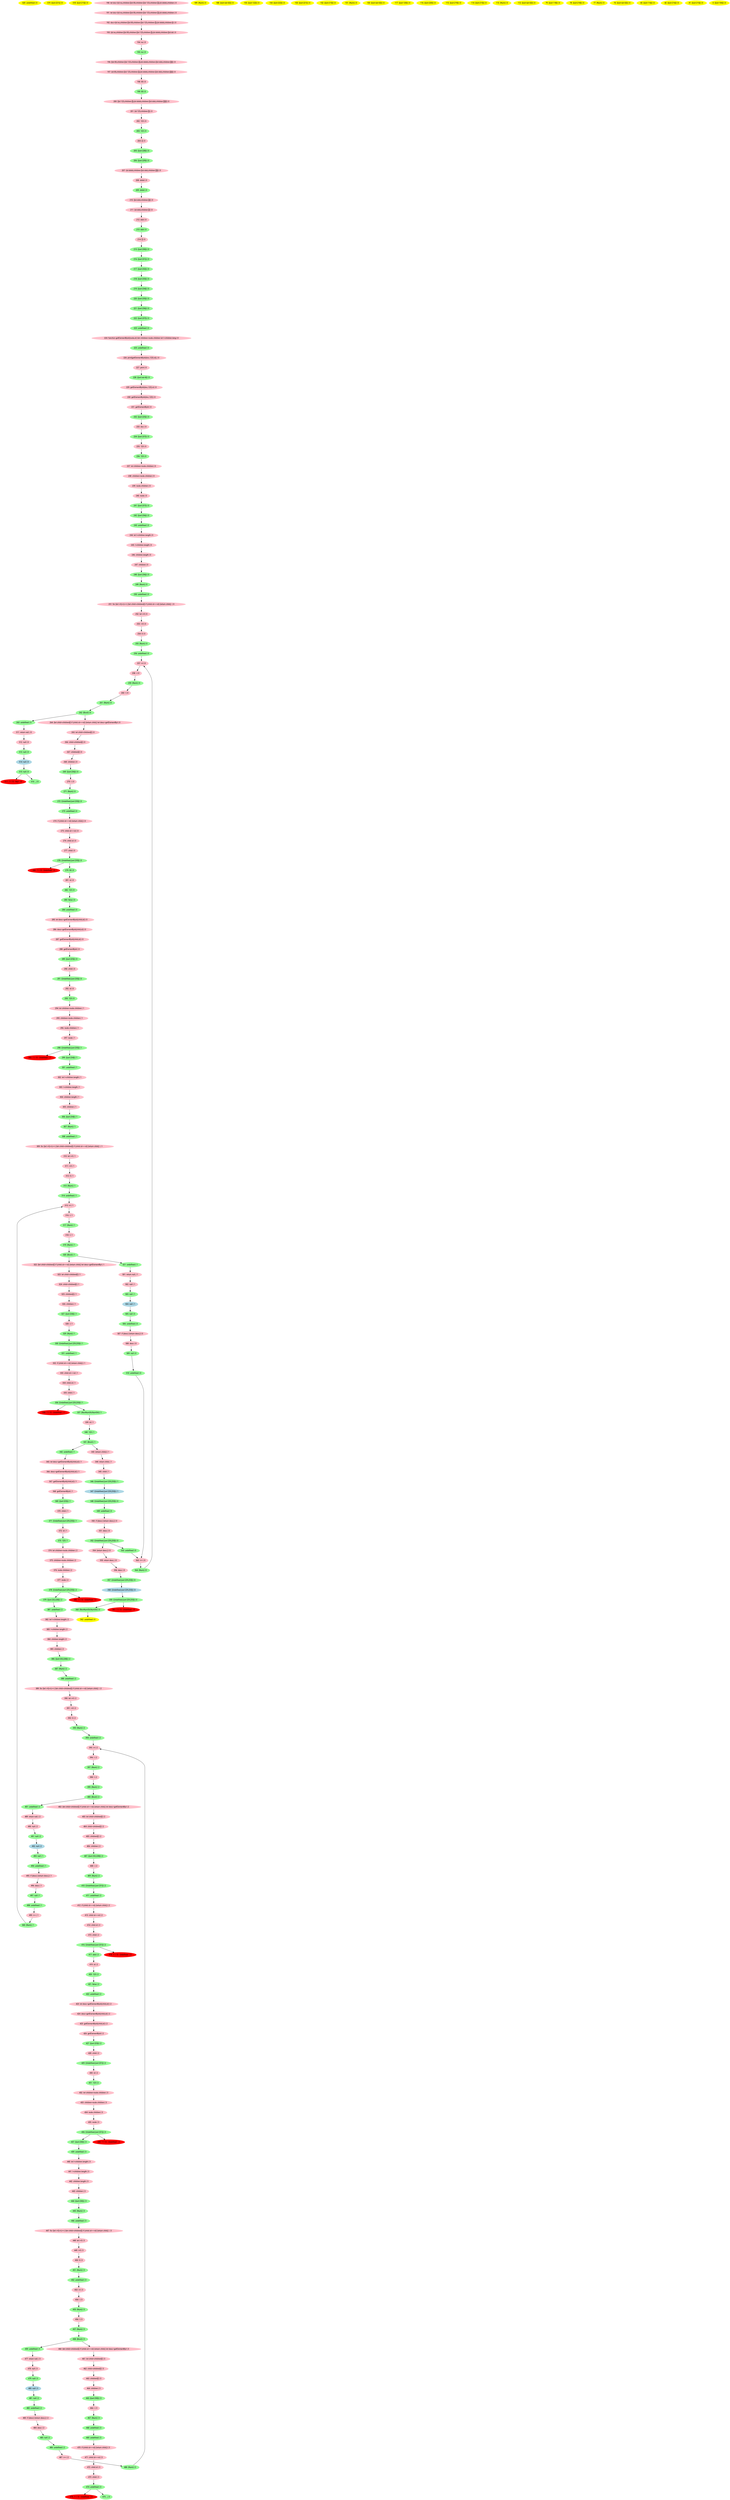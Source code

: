digraph G {
node [style=filled,fontname="Roboto Condensed"];
520 [label="520: undefined | 0",tooltip="[/Users/eljenso/code/jipda/test/resource",color="yellow"];
519 [label="519: {{set:221}} | 0",tooltip="[/Users/eljenso/code/jipda/test/resource",color="yellow"];
518 [label="518: {{set:215}} | 0",tooltip="[/Users/eljenso/code/jipda/test/resource",color="yellow"];
190 [label="190: let doc={id:no,children:[{id:00,children:[{id:123,children:[]},{id:dddd,children | 0",tooltip="[/Users/eljenso/code/jipda/test/resource",color="pink"];
190 -> 191;
191 [label="191: let doc={id:no,children:[{id:00,children:[{id:123,children:[]},{id:dddd,children | 0",tooltip="[/Users/eljenso/code/jipda/test/resource",color="pink"];
191 -> 192;
192 [label="192: doc={id:no,children:[{id:00,children:[{id:123,children:[]},{id:dddd,children:[{i | 0",tooltip="[/Users/eljenso/code/jipda/test/resource",color="pink"];
192 -> 193;
193 [label="193: {id:no,children:[{id:00,children:[{id:123,children:[]},{id:dddd,children:[{id:dd | 0",tooltip="[/Users/eljenso/code/jipda/test/resource",color="pink"];
193 -> 194;
194 [label="194: no | 0",tooltip="[/Users/eljenso/code/jipda/test/resource",color="pink"];
194 -> 195;
195 [label="195: no | 0",tooltip="[/Users/eljenso/code/jipda/test/resource",color="palegreen"];
195 -> 196;
196 [label="196: [{id:00,children:[{id:123,children:[]},{id:dddd,children:[{id:ddd,children:[]}]} | 0",tooltip="[/Users/eljenso/code/jipda/test/resource",color="pink"];
196 -> 197;
197 [label="197: {id:00,children:[{id:123,children:[]},{id:dddd,children:[{id:ddd,children:[]}]}] | 0",tooltip="[/Users/eljenso/code/jipda/test/resource",color="pink"];
197 -> 198;
198 [label="198: 00 | 0",tooltip="[/Users/eljenso/code/jipda/test/resource",color="pink"];
198 -> 199;
199 [label="199: 00 | 0",tooltip="[/Users/eljenso/code/jipda/test/resource",color="palegreen"];
199 -> 200;
200 [label="200: [{id:123,children:[]},{id:dddd,children:[{id:ddd,children:[]}]}] | 0",tooltip="[/Users/eljenso/code/jipda/test/resource",color="pink"];
200 -> 201;
201 [label="201: {id:123,children:[]} | 0",tooltip="[/Users/eljenso/code/jipda/test/resource",color="pink"];
201 -> 202;
202 [label="202: 123 | 0",tooltip="[/Users/eljenso/code/jipda/test/resource",color="pink"];
202 -> 203;
203 [label="203: 123 | 0",tooltip="[/Users/eljenso/code/jipda/test/resource",color="palegreen"];
203 -> 204;
204 [label="204: [] | 0",tooltip="[/Users/eljenso/code/jipda/test/resource",color="pink"];
204 -> 205;
205 [label="205: {{set:228}} | 0",tooltip="[/Users/eljenso/code/jipda/test/resource",color="palegreen"];
205 -> 206;
206 [label="206: {{set:229}} | 0",tooltip="[/Users/eljenso/code/jipda/test/resource",color="palegreen"];
206 -> 207;
207 [label="207: {id:dddd,children:[{id:ddd,children:[]}]} | 0",tooltip="[/Users/eljenso/code/jipda/test/resource",color="pink"];
207 -> 208;
208 [label="208: dddd | 0",tooltip="[/Users/eljenso/code/jipda/test/resource",color="pink"];
208 -> 209;
209 [label="209: dddd | 0",tooltip="[/Users/eljenso/code/jipda/test/resource",color="palegreen"];
209 -> 210;
210 [label="210: [{id:ddd,children:[]}] | 0",tooltip="[/Users/eljenso/code/jipda/test/resource",color="pink"];
210 -> 211;
211 [label="211: {id:ddd,children:[]} | 0",tooltip="[/Users/eljenso/code/jipda/test/resource",color="pink"];
211 -> 212;
212 [label="212: ddd | 0",tooltip="[/Users/eljenso/code/jipda/test/resource",color="pink"];
212 -> 213;
213 [label="213: ddd | 0",tooltip="[/Users/eljenso/code/jipda/test/resource",color="palegreen"];
213 -> 214;
214 [label="214: [] | 0",tooltip="[/Users/eljenso/code/jipda/test/resource",color="pink"];
214 -> 215;
215 [label="215: {{set:230}} | 0",tooltip="[/Users/eljenso/code/jipda/test/resource",color="palegreen"];
215 -> 216;
216 [label="216: {{set:231}} | 0",tooltip="[/Users/eljenso/code/jipda/test/resource",color="palegreen"];
216 -> 217;
217 [label="217: {{set:232}} | 0",tooltip="[/Users/eljenso/code/jipda/test/resource",color="palegreen"];
217 -> 218;
218 [label="218: {{set:233}} | 0",tooltip="[/Users/eljenso/code/jipda/test/resource",color="palegreen"];
218 -> 219;
219 [label="219: {{set:234}} | 0",tooltip="[/Users/eljenso/code/jipda/test/resource",color="palegreen"];
219 -> 220;
220 [label="220: {{set:235}} | 0",tooltip="[/Users/eljenso/code/jipda/test/resource",color="palegreen"];
220 -> 221;
221 [label="221: {{set:236}} | 0",tooltip="[/Users/eljenso/code/jipda/test/resource",color="palegreen"];
221 -> 222;
222 [label="222: {{set:237}} | 0",tooltip="[/Users/eljenso/code/jipda/test/resource",color="palegreen"];
222 -> 223;
223 [label="223: undefined | 0",tooltip="[/Users/eljenso/code/jipda/test/resource",color="palegreen"];
223 -> 224;
224 [label="224: function getElementById(node,id) {let children=node.children let l=children.leng | 0",tooltip="[/Users/eljenso/code/jipda/test/resource",color="pink"];
224 -> 225;
225 [label="225: undefined | 0",tooltip="[/Users/eljenso/code/jipda/test/resource",color="palegreen"];
225 -> 226;
226 [label="226: print(getElementById(doc,123).id); | 0",tooltip="[/Users/eljenso/code/jipda/test/resource",color="pink"];
226 -> 227;
227 [label="227: print | 0",tooltip="[/Users/eljenso/code/jipda/test/resource",color="pink"];
227 -> 228;
228 [label="228: {{set:nat-4}} | 0",tooltip="[/Users/eljenso/code/jipda/test/resource",color="palegreen"];
228 -> 229;
229 [label="229: getElementById(doc,123).id | 0",tooltip="[/Users/eljenso/code/jipda/test/resource",color="pink"];
229 -> 230;
230 [label="230: getElementById(doc,123) | 0",tooltip="[/Users/eljenso/code/jipda/test/resource",color="pink"];
230 -> 231;
231 [label="231: getElementById | 0",tooltip="[/Users/eljenso/code/jipda/test/resource",color="pink"];
231 -> 232;
232 [label="232: {{set:225}} | 0",tooltip="[/Users/eljenso/code/jipda/test/resource",color="palegreen"];
232 -> 233;
233 [label="233: doc | 0",tooltip="[/Users/eljenso/code/jipda/test/resource",color="pink"];
233 -> 234;
234 [label="234: {{set:237}} | 0",tooltip="[/Users/eljenso/code/jipda/test/resource",color="palegreen"];
234 -> 235;
235 [label="235: 123 | 0",tooltip="[/Users/eljenso/code/jipda/test/resource",color="pink"];
235 -> 236;
236 [label="236: 123 | 0",tooltip="[/Users/eljenso/code/jipda/test/resource",color="palegreen"];
236 -> 237;
237 [label="237: let children=node.children | 0",tooltip="[/Users/eljenso/code/jipda/test/resource",color="pink"];
237 -> 238;
238 [label="238: children=node.children | 0",tooltip="[/Users/eljenso/code/jipda/test/resource",color="pink"];
238 -> 239;
239 [label="239: node.children | 0",tooltip="[/Users/eljenso/code/jipda/test/resource",color="pink"];
239 -> 240;
240 [label="240: node | 0",tooltip="[/Users/eljenso/code/jipda/test/resource",color="pink"];
240 -> 241;
241 [label="241: {{set:237}} | 0",tooltip="[/Users/eljenso/code/jipda/test/resource",color="palegreen"];
241 -> 242;
242 [label="242: {{set:236}} | 0",tooltip="[/Users/eljenso/code/jipda/test/resource",color="palegreen"];
242 -> 243;
243 [label="243: undefined | 0",tooltip="[/Users/eljenso/code/jipda/test/resource",color="palegreen"];
243 -> 244;
244 [label="244: let l=children.length | 0",tooltip="[/Users/eljenso/code/jipda/test/resource",color="pink"];
244 -> 245;
245 [label="245: l=children.length | 0",tooltip="[/Users/eljenso/code/jipda/test/resource",color="pink"];
245 -> 246;
246 [label="246: children.length | 0",tooltip="[/Users/eljenso/code/jipda/test/resource",color="pink"];
246 -> 247;
247 [label="247: children | 0",tooltip="[/Users/eljenso/code/jipda/test/resource",color="pink"];
247 -> 248;
248 [label="248: {{set:236}} | 0",tooltip="[/Users/eljenso/code/jipda/test/resource",color="palegreen"];
248 -> 249;
249 [label="249: {Num} | 0",tooltip="[/Users/eljenso/code/jipda/test/resource",color="palegreen"];
249 -> 250;
250 [label="250: undefined | 0",tooltip="[/Users/eljenso/code/jipda/test/resource",color="palegreen"];
250 -> 251;
251 [label="251: for (let i=0;i<l;i++) {let child=children[i] if (child.id===id) {return child;}  | 0",tooltip="[/Users/eljenso/code/jipda/test/resource",color="pink"];
251 -> 252;
252 [label="252: let i=0 | 0",tooltip="[/Users/eljenso/code/jipda/test/resource",color="pink"];
252 -> 253;
253 [label="253: i=0 | 0",tooltip="[/Users/eljenso/code/jipda/test/resource",color="pink"];
253 -> 254;
254 [label="254: 0 | 0",tooltip="[/Users/eljenso/code/jipda/test/resource",color="pink"];
254 -> 255;
255 [label="255: {Num} | 0",tooltip="[/Users/eljenso/code/jipda/test/resource",color="palegreen"];
255 -> 256;
256 [label="256: undefined | 0",tooltip="[/Users/eljenso/code/jipda/test/resource",color="palegreen"];
256 -> 257;
257 [label="257: i<l | 0",tooltip="[/Users/eljenso/code/jipda/test/resource",color="pink"];
257 -> 258;
258 [label="258: i | 0",tooltip="[/Users/eljenso/code/jipda/test/resource",color="pink"];
258 -> 259;
259 [label="259: {Num} | 0",tooltip="[/Users/eljenso/code/jipda/test/resource",color="palegreen"];
259 -> 260;
260 [label="260: l | 0",tooltip="[/Users/eljenso/code/jipda/test/resource",color="pink"];
260 -> 261;
261 [label="261: {Num} | 0",tooltip="[/Users/eljenso/code/jipda/test/resource",color="palegreen"];
261 -> 262;
262 [label="262: {Bool} | 0",tooltip="[/Users/eljenso/code/jipda/test/resource",color="palegreen"];
262 -> 264;
262 -> 263;
263 [label="263: undefined | 0",tooltip="[/Users/eljenso/code/jipda/test/resource",color="palegreen"];
263 -> 511;
511 [label="511: return null; | 0",tooltip="[/Users/eljenso/code/jipda/test/resource",color="pink"];
511 -> 512;
512 [label="512: null | 0",tooltip="[/Users/eljenso/code/jipda/test/resource",color="pink"];
512 -> 513;
513 [label="513: null | 0",tooltip="[/Users/eljenso/code/jipda/test/resource",color="palegreen"];
513 -> 514;
514 [label="514: null | 0",tooltip="[/Users/eljenso/code/jipda/test/resource",color="lightblue"];
514 -> 515;
515 [label="515: null | 0",tooltip="[/Users/eljenso/code/jipda/test/resource",color="palegreen"];
515 -> 517;
515 -> 516;
516 [label="516: _ | 0",tooltip="[/Users/eljenso/code/jipda/test/resource",color="palegreen"];
517 [label="517: 7.1.13 - Null  | 0",tooltip="[/Users/eljenso/code/jipda/test/resource",color="red"];
264 [label="264: {let child=children[i] if (child.id===id) {return child;} let desc=getElementByI | 0",tooltip="[/Users/eljenso/code/jipda/test/resource",color="pink"];
264 -> 265;
265 [label="265: let child=children[i] | 0",tooltip="[/Users/eljenso/code/jipda/test/resource",color="pink"];
265 -> 266;
266 [label="266: child=children[i] | 0",tooltip="[/Users/eljenso/code/jipda/test/resource",color="pink"];
266 -> 267;
267 [label="267: children[i] | 0",tooltip="[/Users/eljenso/code/jipda/test/resource",color="pink"];
267 -> 268;
268 [label="268: children | 0",tooltip="[/Users/eljenso/code/jipda/test/resource",color="pink"];
268 -> 269;
269 [label="269: {{set:236}} | 0",tooltip="[/Users/eljenso/code/jipda/test/resource",color="palegreen"];
269 -> 270;
270 [label="270: i | 0",tooltip="[/Users/eljenso/code/jipda/test/resource",color="pink"];
270 -> 271;
271 [label="271: {Num} | 0",tooltip="[/Users/eljenso/code/jipda/test/resource",color="palegreen"];
271 -> 272;
272 [label="272: {Undefined,{set:235}} | 0",tooltip="[/Users/eljenso/code/jipda/test/resource",color="palegreen"];
272 -> 273;
273 [label="273: undefined | 0",tooltip="[/Users/eljenso/code/jipda/test/resource",color="palegreen"];
273 -> 274;
274 [label="274: if (child.id===id) {return child;} | 0",tooltip="[/Users/eljenso/code/jipda/test/resource",color="pink"];
274 -> 275;
275 [label="275: child.id===id | 0",tooltip="[/Users/eljenso/code/jipda/test/resource",color="pink"];
275 -> 276;
276 [label="276: child.id | 0",tooltip="[/Users/eljenso/code/jipda/test/resource",color="pink"];
276 -> 277;
277 [label="277: child | 0",tooltip="[/Users/eljenso/code/jipda/test/resource",color="pink"];
277 -> 278;
278 [label="278: {Undefined,{set:235}} | 0",tooltip="[/Users/eljenso/code/jipda/test/resource",color="palegreen"];
278 -> 280;
278 -> 279;
279 [label="279: 00 | 0",tooltip="[/Users/eljenso/code/jipda/test/resource",color="palegreen"];
279 -> 281;
281 [label="281: id | 0",tooltip="[/Users/eljenso/code/jipda/test/resource",color="pink"];
281 -> 282;
282 [label="282: 123 | 0",tooltip="[/Users/eljenso/code/jipda/test/resource",color="palegreen"];
282 -> 283;
283 [label="283: false | 0",tooltip="[/Users/eljenso/code/jipda/test/resource",color="palegreen"];
283 -> 284;
284 [label="284: undefined | 0",tooltip="[/Users/eljenso/code/jipda/test/resource",color="palegreen"];
284 -> 285;
285 [label="285: let desc=getElementById(child,id) | 0",tooltip="[/Users/eljenso/code/jipda/test/resource",color="pink"];
285 -> 286;
286 [label="286: desc=getElementById(child,id) | 0",tooltip="[/Users/eljenso/code/jipda/test/resource",color="pink"];
286 -> 287;
287 [label="287: getElementById(child,id) | 0",tooltip="[/Users/eljenso/code/jipda/test/resource",color="pink"];
287 -> 288;
288 [label="288: getElementById | 0",tooltip="[/Users/eljenso/code/jipda/test/resource",color="pink"];
288 -> 289;
289 [label="289: {{set:225}} | 0",tooltip="[/Users/eljenso/code/jipda/test/resource",color="palegreen"];
289 -> 290;
290 [label="290: child | 0",tooltip="[/Users/eljenso/code/jipda/test/resource",color="pink"];
290 -> 291;
291 [label="291: {Undefined,{set:235}} | 0",tooltip="[/Users/eljenso/code/jipda/test/resource",color="palegreen"];
291 -> 292;
292 [label="292: id | 0",tooltip="[/Users/eljenso/code/jipda/test/resource",color="pink"];
292 -> 293;
293 [label="293: 123 | 0",tooltip="[/Users/eljenso/code/jipda/test/resource",color="palegreen"];
293 -> 294;
294 [label="294: let children=node.children | 1",tooltip="[/Users/eljenso/code/jipda/test/resource",color="pink"];
294 -> 295;
295 [label="295: children=node.children | 1",tooltip="[/Users/eljenso/code/jipda/test/resource",color="pink"];
295 -> 296;
296 [label="296: node.children | 1",tooltip="[/Users/eljenso/code/jipda/test/resource",color="pink"];
296 -> 297;
297 [label="297: node | 1",tooltip="[/Users/eljenso/code/jipda/test/resource",color="pink"];
297 -> 298;
298 [label="298: {Undefined,{set:235}} | 1",tooltip="[/Users/eljenso/code/jipda/test/resource",color="palegreen"];
298 -> 300;
298 -> 299;
299 [label="299: {{set:234}} | 1",tooltip="[/Users/eljenso/code/jipda/test/resource",color="palegreen"];
299 -> 301;
301 [label="301: undefined | 1",tooltip="[/Users/eljenso/code/jipda/test/resource",color="palegreen"];
301 -> 302;
302 [label="302: let l=children.length | 1",tooltip="[/Users/eljenso/code/jipda/test/resource",color="pink"];
302 -> 303;
303 [label="303: l=children.length | 1",tooltip="[/Users/eljenso/code/jipda/test/resource",color="pink"];
303 -> 304;
304 [label="304: children.length | 1",tooltip="[/Users/eljenso/code/jipda/test/resource",color="pink"];
304 -> 305;
305 [label="305: children | 1",tooltip="[/Users/eljenso/code/jipda/test/resource",color="pink"];
305 -> 306;
306 [label="306: {{set:234}} | 1",tooltip="[/Users/eljenso/code/jipda/test/resource",color="palegreen"];
306 -> 307;
307 [label="307: {Num} | 1",tooltip="[/Users/eljenso/code/jipda/test/resource",color="palegreen"];
307 -> 308;
308 [label="308: undefined | 1",tooltip="[/Users/eljenso/code/jipda/test/resource",color="palegreen"];
308 -> 309;
309 [label="309: for (let i=0;i<l;i++) {let child=children[i] if (child.id===id) {return child;}  | 1",tooltip="[/Users/eljenso/code/jipda/test/resource",color="pink"];
309 -> 310;
310 [label="310: let i=0 | 1",tooltip="[/Users/eljenso/code/jipda/test/resource",color="pink"];
310 -> 311;
311 [label="311: i=0 | 1",tooltip="[/Users/eljenso/code/jipda/test/resource",color="pink"];
311 -> 312;
312 [label="312: 0 | 1",tooltip="[/Users/eljenso/code/jipda/test/resource",color="pink"];
312 -> 313;
313 [label="313: {Num} | 1",tooltip="[/Users/eljenso/code/jipda/test/resource",color="palegreen"];
313 -> 314;
314 [label="314: undefined | 1",tooltip="[/Users/eljenso/code/jipda/test/resource",color="palegreen"];
314 -> 315;
315 [label="315: i<l | 1",tooltip="[/Users/eljenso/code/jipda/test/resource",color="pink"];
315 -> 316;
316 [label="316: i | 1",tooltip="[/Users/eljenso/code/jipda/test/resource",color="pink"];
316 -> 317;
317 [label="317: {Num} | 1",tooltip="[/Users/eljenso/code/jipda/test/resource",color="palegreen"];
317 -> 318;
318 [label="318: l | 1",tooltip="[/Users/eljenso/code/jipda/test/resource",color="pink"];
318 -> 319;
319 [label="319: {Num} | 1",tooltip="[/Users/eljenso/code/jipda/test/resource",color="palegreen"];
319 -> 320;
320 [label="320: {Bool} | 1",tooltip="[/Users/eljenso/code/jipda/test/resource",color="palegreen"];
320 -> 322;
320 -> 321;
321 [label="321: undefined | 1",tooltip="[/Users/eljenso/code/jipda/test/resource",color="palegreen"];
321 -> 501;
501 [label="501: return null; | 1",tooltip="[/Users/eljenso/code/jipda/test/resource",color="pink"];
501 -> 502;
502 [label="502: null | 1",tooltip="[/Users/eljenso/code/jipda/test/resource",color="pink"];
502 -> 503;
503 [label="503: null | 1",tooltip="[/Users/eljenso/code/jipda/test/resource",color="palegreen"];
503 -> 504;
504 [label="504: null | 1",tooltip="[/Users/eljenso/code/jipda/test/resource",color="lightblue"];
504 -> 505;
505 [label="505: null | 0",tooltip="[/Users/eljenso/code/jipda/test/resource",color="palegreen"];
505 -> 506;
506 [label="506: undefined | 0",tooltip="[/Users/eljenso/code/jipda/test/resource",color="palegreen"];
506 -> 507;
507 [label="507: if (desc) {return desc;} | 0",tooltip="[/Users/eljenso/code/jipda/test/resource",color="pink"];
507 -> 508;
508 [label="508: desc | 0",tooltip="[/Users/eljenso/code/jipda/test/resource",color="pink"];
508 -> 509;
509 [label="509: null | 0",tooltip="[/Users/eljenso/code/jipda/test/resource",color="palegreen"];
509 -> 510;
510 [label="510: undefined | 0",tooltip="[/Users/eljenso/code/jipda/test/resource",color="palegreen"];
510 -> 363;
363 [label="363: i++ | 0",tooltip="[/Users/eljenso/code/jipda/test/resource",color="pink"];
363 -> 364;
364 [label="364: {Num} | 0",tooltip="[/Users/eljenso/code/jipda/test/resource",color="palegreen"];
364 -> 257;
322 [label="322: {let child=children[i] if (child.id===id) {return child;} let desc=getElementByI | 1",tooltip="[/Users/eljenso/code/jipda/test/resource",color="pink"];
322 -> 323;
323 [label="323: let child=children[i] | 1",tooltip="[/Users/eljenso/code/jipda/test/resource",color="pink"];
323 -> 324;
324 [label="324: child=children[i] | 1",tooltip="[/Users/eljenso/code/jipda/test/resource",color="pink"];
324 -> 325;
325 [label="325: children[i] | 1",tooltip="[/Users/eljenso/code/jipda/test/resource",color="pink"];
325 -> 326;
326 [label="326: children | 1",tooltip="[/Users/eljenso/code/jipda/test/resource",color="pink"];
326 -> 327;
327 [label="327: {{set:234}} | 1",tooltip="[/Users/eljenso/code/jipda/test/resource",color="palegreen"];
327 -> 328;
328 [label="328: i | 1",tooltip="[/Users/eljenso/code/jipda/test/resource",color="pink"];
328 -> 329;
329 [label="329: {Num} | 1",tooltip="[/Users/eljenso/code/jipda/test/resource",color="palegreen"];
329 -> 330;
330 [label="330: {Undefined,{set:229,233}} | 1",tooltip="[/Users/eljenso/code/jipda/test/resource",color="palegreen"];
330 -> 331;
331 [label="331: undefined | 1",tooltip="[/Users/eljenso/code/jipda/test/resource",color="palegreen"];
331 -> 332;
332 [label="332: if (child.id===id) {return child;} | 1",tooltip="[/Users/eljenso/code/jipda/test/resource",color="pink"];
332 -> 333;
333 [label="333: child.id===id | 1",tooltip="[/Users/eljenso/code/jipda/test/resource",color="pink"];
333 -> 334;
334 [label="334: child.id | 1",tooltip="[/Users/eljenso/code/jipda/test/resource",color="pink"];
334 -> 335;
335 [label="335: child | 1",tooltip="[/Users/eljenso/code/jipda/test/resource",color="pink"];
335 -> 336;
336 [label="336: {Undefined,{set:229,233}} | 1",tooltip="[/Users/eljenso/code/jipda/test/resource",color="palegreen"];
336 -> 338;
336 -> 337;
337 [label="337: {NonNumStr,NumStr} | 1",tooltip="[/Users/eljenso/code/jipda/test/resource",color="palegreen"];
337 -> 339;
339 [label="339: id | 1",tooltip="[/Users/eljenso/code/jipda/test/resource",color="pink"];
339 -> 340;
340 [label="340: 123 | 1",tooltip="[/Users/eljenso/code/jipda/test/resource",color="palegreen"];
340 -> 341;
341 [label="341: {Bool} | 1",tooltip="[/Users/eljenso/code/jipda/test/resource",color="palegreen"];
341 -> 343;
341 -> 342;
342 [label="342: undefined | 1",tooltip="[/Users/eljenso/code/jipda/test/resource",color="palegreen"];
342 -> 365;
365 [label="365: let desc=getElementById(child,id) | 1",tooltip="[/Users/eljenso/code/jipda/test/resource",color="pink"];
365 -> 366;
366 [label="366: desc=getElementById(child,id) | 1",tooltip="[/Users/eljenso/code/jipda/test/resource",color="pink"];
366 -> 367;
367 [label="367: getElementById(child,id) | 1",tooltip="[/Users/eljenso/code/jipda/test/resource",color="pink"];
367 -> 368;
368 [label="368: getElementById | 1",tooltip="[/Users/eljenso/code/jipda/test/resource",color="pink"];
368 -> 369;
369 [label="369: {{set:225}} | 1",tooltip="[/Users/eljenso/code/jipda/test/resource",color="palegreen"];
369 -> 370;
370 [label="370: child | 1",tooltip="[/Users/eljenso/code/jipda/test/resource",color="pink"];
370 -> 371;
371 [label="371: {Undefined,{set:229,233}} | 1",tooltip="[/Users/eljenso/code/jipda/test/resource",color="palegreen"];
371 -> 372;
372 [label="372: id | 1",tooltip="[/Users/eljenso/code/jipda/test/resource",color="pink"];
372 -> 373;
373 [label="373: 123 | 1",tooltip="[/Users/eljenso/code/jipda/test/resource",color="palegreen"];
373 -> 374;
374 [label="374: let children=node.children | 2",tooltip="[/Users/eljenso/code/jipda/test/resource",color="pink"];
374 -> 375;
375 [label="375: children=node.children | 2",tooltip="[/Users/eljenso/code/jipda/test/resource",color="pink"];
375 -> 376;
376 [label="376: node.children | 2",tooltip="[/Users/eljenso/code/jipda/test/resource",color="pink"];
376 -> 377;
377 [label="377: node | 2",tooltip="[/Users/eljenso/code/jipda/test/resource",color="pink"];
377 -> 378;
378 [label="378: {Undefined,{set:229,233}} | 2",tooltip="[/Users/eljenso/code/jipda/test/resource",color="palegreen"];
378 -> 380;
378 -> 379;
379 [label="379: {{set:232,228}} | 2",tooltip="[/Users/eljenso/code/jipda/test/resource",color="palegreen"];
379 -> 381;
381 [label="381: undefined | 2",tooltip="[/Users/eljenso/code/jipda/test/resource",color="palegreen"];
381 -> 382;
382 [label="382: let l=children.length | 2",tooltip="[/Users/eljenso/code/jipda/test/resource",color="pink"];
382 -> 383;
383 [label="383: l=children.length | 2",tooltip="[/Users/eljenso/code/jipda/test/resource",color="pink"];
383 -> 384;
384 [label="384: children.length | 2",tooltip="[/Users/eljenso/code/jipda/test/resource",color="pink"];
384 -> 385;
385 [label="385: children | 2",tooltip="[/Users/eljenso/code/jipda/test/resource",color="pink"];
385 -> 386;
386 [label="386: {{set:232,228}} | 2",tooltip="[/Users/eljenso/code/jipda/test/resource",color="palegreen"];
386 -> 387;
387 [label="387: {Num} | 2",tooltip="[/Users/eljenso/code/jipda/test/resource",color="palegreen"];
387 -> 388;
388 [label="388: undefined | 2",tooltip="[/Users/eljenso/code/jipda/test/resource",color="palegreen"];
388 -> 389;
389 [label="389: for (let i=0;i<l;i++) {let child=children[i] if (child.id===id) {return child;}  | 2",tooltip="[/Users/eljenso/code/jipda/test/resource",color="pink"];
389 -> 390;
390 [label="390: let i=0 | 2",tooltip="[/Users/eljenso/code/jipda/test/resource",color="pink"];
390 -> 391;
391 [label="391: i=0 | 2",tooltip="[/Users/eljenso/code/jipda/test/resource",color="pink"];
391 -> 392;
392 [label="392: 0 | 2",tooltip="[/Users/eljenso/code/jipda/test/resource",color="pink"];
392 -> 393;
393 [label="393: {Num} | 2",tooltip="[/Users/eljenso/code/jipda/test/resource",color="palegreen"];
393 -> 394;
394 [label="394: undefined | 2",tooltip="[/Users/eljenso/code/jipda/test/resource",color="palegreen"];
394 -> 395;
395 [label="395: i<l | 2",tooltip="[/Users/eljenso/code/jipda/test/resource",color="pink"];
395 -> 396;
396 [label="396: i | 2",tooltip="[/Users/eljenso/code/jipda/test/resource",color="pink"];
396 -> 397;
397 [label="397: {Num} | 2",tooltip="[/Users/eljenso/code/jipda/test/resource",color="palegreen"];
397 -> 398;
398 [label="398: l | 2",tooltip="[/Users/eljenso/code/jipda/test/resource",color="pink"];
398 -> 399;
399 [label="399: {Num} | 2",tooltip="[/Users/eljenso/code/jipda/test/resource",color="palegreen"];
399 -> 400;
400 [label="400: {Bool} | 2",tooltip="[/Users/eljenso/code/jipda/test/resource",color="palegreen"];
400 -> 402;
400 -> 401;
401 [label="401: undefined | 2",tooltip="[/Users/eljenso/code/jipda/test/resource",color="palegreen"];
401 -> 489;
489 [label="489: return null; | 2",tooltip="[/Users/eljenso/code/jipda/test/resource",color="pink"];
489 -> 490;
490 [label="490: null | 2",tooltip="[/Users/eljenso/code/jipda/test/resource",color="pink"];
490 -> 491;
491 [label="491: null | 2",tooltip="[/Users/eljenso/code/jipda/test/resource",color="palegreen"];
491 -> 492;
492 [label="492: null | 2",tooltip="[/Users/eljenso/code/jipda/test/resource",color="lightblue"];
492 -> 493;
493 [label="493: null | 1",tooltip="[/Users/eljenso/code/jipda/test/resource",color="palegreen"];
493 -> 494;
494 [label="494: undefined | 1",tooltip="[/Users/eljenso/code/jipda/test/resource",color="palegreen"];
494 -> 495;
495 [label="495: if (desc) {return desc;} | 1",tooltip="[/Users/eljenso/code/jipda/test/resource",color="pink"];
495 -> 496;
496 [label="496: desc | 1",tooltip="[/Users/eljenso/code/jipda/test/resource",color="pink"];
496 -> 497;
497 [label="497: null | 1",tooltip="[/Users/eljenso/code/jipda/test/resource",color="palegreen"];
497 -> 498;
498 [label="498: undefined | 1",tooltip="[/Users/eljenso/code/jipda/test/resource",color="palegreen"];
498 -> 499;
499 [label="499: i++ | 1",tooltip="[/Users/eljenso/code/jipda/test/resource",color="pink"];
499 -> 500;
500 [label="500: {Num} | 1",tooltip="[/Users/eljenso/code/jipda/test/resource",color="palegreen"];
500 -> 315;
402 [label="402: {let child=children[i] if (child.id===id) {return child;} let desc=getElementByI | 2",tooltip="[/Users/eljenso/code/jipda/test/resource",color="pink"];
402 -> 403;
403 [label="403: let child=children[i] | 2",tooltip="[/Users/eljenso/code/jipda/test/resource",color="pink"];
403 -> 404;
404 [label="404: child=children[i] | 2",tooltip="[/Users/eljenso/code/jipda/test/resource",color="pink"];
404 -> 405;
405 [label="405: children[i] | 2",tooltip="[/Users/eljenso/code/jipda/test/resource",color="pink"];
405 -> 406;
406 [label="406: children | 2",tooltip="[/Users/eljenso/code/jipda/test/resource",color="pink"];
406 -> 407;
407 [label="407: {{set:232,228}} | 2",tooltip="[/Users/eljenso/code/jipda/test/resource",color="palegreen"];
407 -> 408;
408 [label="408: i | 2",tooltip="[/Users/eljenso/code/jipda/test/resource",color="pink"];
408 -> 409;
409 [label="409: {Num} | 2",tooltip="[/Users/eljenso/code/jipda/test/resource",color="palegreen"];
409 -> 410;
410 [label="410: {Undefined,{set:231}} | 2",tooltip="[/Users/eljenso/code/jipda/test/resource",color="palegreen"];
410 -> 411;
411 [label="411: undefined | 2",tooltip="[/Users/eljenso/code/jipda/test/resource",color="palegreen"];
411 -> 412;
412 [label="412: if (child.id===id) {return child;} | 2",tooltip="[/Users/eljenso/code/jipda/test/resource",color="pink"];
412 -> 413;
413 [label="413: child.id===id | 2",tooltip="[/Users/eljenso/code/jipda/test/resource",color="pink"];
413 -> 414;
414 [label="414: child.id | 2",tooltip="[/Users/eljenso/code/jipda/test/resource",color="pink"];
414 -> 415;
415 [label="415: child | 2",tooltip="[/Users/eljenso/code/jipda/test/resource",color="pink"];
415 -> 416;
416 [label="416: {Undefined,{set:231}} | 2",tooltip="[/Users/eljenso/code/jipda/test/resource",color="palegreen"];
416 -> 418;
416 -> 417;
417 [label="417: ddd | 2",tooltip="[/Users/eljenso/code/jipda/test/resource",color="palegreen"];
417 -> 419;
419 [label="419: id | 2",tooltip="[/Users/eljenso/code/jipda/test/resource",color="pink"];
419 -> 420;
420 [label="420: 123 | 2",tooltip="[/Users/eljenso/code/jipda/test/resource",color="palegreen"];
420 -> 421;
421 [label="421: false | 2",tooltip="[/Users/eljenso/code/jipda/test/resource",color="palegreen"];
421 -> 422;
422 [label="422: undefined | 2",tooltip="[/Users/eljenso/code/jipda/test/resource",color="palegreen"];
422 -> 423;
423 [label="423: let desc=getElementById(child,id) | 2",tooltip="[/Users/eljenso/code/jipda/test/resource",color="pink"];
423 -> 424;
424 [label="424: desc=getElementById(child,id) | 2",tooltip="[/Users/eljenso/code/jipda/test/resource",color="pink"];
424 -> 425;
425 [label="425: getElementById(child,id) | 2",tooltip="[/Users/eljenso/code/jipda/test/resource",color="pink"];
425 -> 426;
426 [label="426: getElementById | 2",tooltip="[/Users/eljenso/code/jipda/test/resource",color="pink"];
426 -> 427;
427 [label="427: {{set:225}} | 2",tooltip="[/Users/eljenso/code/jipda/test/resource",color="palegreen"];
427 -> 428;
428 [label="428: child | 2",tooltip="[/Users/eljenso/code/jipda/test/resource",color="pink"];
428 -> 429;
429 [label="429: {Undefined,{set:231}} | 2",tooltip="[/Users/eljenso/code/jipda/test/resource",color="palegreen"];
429 -> 430;
430 [label="430: id | 2",tooltip="[/Users/eljenso/code/jipda/test/resource",color="pink"];
430 -> 431;
431 [label="431: 123 | 2",tooltip="[/Users/eljenso/code/jipda/test/resource",color="palegreen"];
431 -> 432;
432 [label="432: let children=node.children | 3",tooltip="[/Users/eljenso/code/jipda/test/resource",color="pink"];
432 -> 433;
433 [label="433: children=node.children | 3",tooltip="[/Users/eljenso/code/jipda/test/resource",color="pink"];
433 -> 434;
434 [label="434: node.children | 3",tooltip="[/Users/eljenso/code/jipda/test/resource",color="pink"];
434 -> 435;
435 [label="435: node | 3",tooltip="[/Users/eljenso/code/jipda/test/resource",color="pink"];
435 -> 436;
436 [label="436: {Undefined,{set:231}} | 3",tooltip="[/Users/eljenso/code/jipda/test/resource",color="palegreen"];
436 -> 438;
436 -> 437;
437 [label="437: {{set:230}} | 3",tooltip="[/Users/eljenso/code/jipda/test/resource",color="palegreen"];
437 -> 439;
439 [label="439: undefined | 3",tooltip="[/Users/eljenso/code/jipda/test/resource",color="palegreen"];
439 -> 440;
440 [label="440: let l=children.length | 3",tooltip="[/Users/eljenso/code/jipda/test/resource",color="pink"];
440 -> 441;
441 [label="441: l=children.length | 3",tooltip="[/Users/eljenso/code/jipda/test/resource",color="pink"];
441 -> 442;
442 [label="442: children.length | 3",tooltip="[/Users/eljenso/code/jipda/test/resource",color="pink"];
442 -> 443;
443 [label="443: children | 3",tooltip="[/Users/eljenso/code/jipda/test/resource",color="pink"];
443 -> 444;
444 [label="444: {{set:230}} | 3",tooltip="[/Users/eljenso/code/jipda/test/resource",color="palegreen"];
444 -> 445;
445 [label="445: {Num} | 3",tooltip="[/Users/eljenso/code/jipda/test/resource",color="palegreen"];
445 -> 446;
446 [label="446: undefined | 3",tooltip="[/Users/eljenso/code/jipda/test/resource",color="palegreen"];
446 -> 447;
447 [label="447: for (let i=0;i<l;i++) {let child=children[i] if (child.id===id) {return child;}  | 3",tooltip="[/Users/eljenso/code/jipda/test/resource",color="pink"];
447 -> 448;
448 [label="448: let i=0 | 3",tooltip="[/Users/eljenso/code/jipda/test/resource",color="pink"];
448 -> 449;
449 [label="449: i=0 | 3",tooltip="[/Users/eljenso/code/jipda/test/resource",color="pink"];
449 -> 450;
450 [label="450: 0 | 3",tooltip="[/Users/eljenso/code/jipda/test/resource",color="pink"];
450 -> 451;
451 [label="451: {Num} | 3",tooltip="[/Users/eljenso/code/jipda/test/resource",color="palegreen"];
451 -> 452;
452 [label="452: undefined | 3",tooltip="[/Users/eljenso/code/jipda/test/resource",color="palegreen"];
452 -> 453;
453 [label="453: i<l | 3",tooltip="[/Users/eljenso/code/jipda/test/resource",color="pink"];
453 -> 454;
454 [label="454: i | 3",tooltip="[/Users/eljenso/code/jipda/test/resource",color="pink"];
454 -> 455;
455 [label="455: {Num} | 3",tooltip="[/Users/eljenso/code/jipda/test/resource",color="palegreen"];
455 -> 456;
456 [label="456: l | 3",tooltip="[/Users/eljenso/code/jipda/test/resource",color="pink"];
456 -> 457;
457 [label="457: {Num} | 3",tooltip="[/Users/eljenso/code/jipda/test/resource",color="palegreen"];
457 -> 458;
458 [label="458: {Bool} | 3",tooltip="[/Users/eljenso/code/jipda/test/resource",color="palegreen"];
458 -> 460;
458 -> 459;
459 [label="459: undefined | 3",tooltip="[/Users/eljenso/code/jipda/test/resource",color="palegreen"];
459 -> 477;
477 [label="477: return null; | 3",tooltip="[/Users/eljenso/code/jipda/test/resource",color="pink"];
477 -> 478;
478 [label="478: null | 3",tooltip="[/Users/eljenso/code/jipda/test/resource",color="pink"];
478 -> 479;
479 [label="479: null | 3",tooltip="[/Users/eljenso/code/jipda/test/resource",color="palegreen"];
479 -> 480;
480 [label="480: null | 3",tooltip="[/Users/eljenso/code/jipda/test/resource",color="lightblue"];
480 -> 481;
481 [label="481: null | 2",tooltip="[/Users/eljenso/code/jipda/test/resource",color="palegreen"];
481 -> 482;
482 [label="482: undefined | 2",tooltip="[/Users/eljenso/code/jipda/test/resource",color="palegreen"];
482 -> 483;
483 [label="483: if (desc) {return desc;} | 2",tooltip="[/Users/eljenso/code/jipda/test/resource",color="pink"];
483 -> 484;
484 [label="484: desc | 2",tooltip="[/Users/eljenso/code/jipda/test/resource",color="pink"];
484 -> 485;
485 [label="485: null | 2",tooltip="[/Users/eljenso/code/jipda/test/resource",color="palegreen"];
485 -> 486;
486 [label="486: undefined | 2",tooltip="[/Users/eljenso/code/jipda/test/resource",color="palegreen"];
486 -> 487;
487 [label="487: i++ | 2",tooltip="[/Users/eljenso/code/jipda/test/resource",color="pink"];
487 -> 488;
488 [label="488: {Num} | 2",tooltip="[/Users/eljenso/code/jipda/test/resource",color="palegreen"];
488 -> 395;
460 [label="460: {let child=children[i] if (child.id===id) {return child;} let desc=getElementByI | 3",tooltip="[/Users/eljenso/code/jipda/test/resource",color="pink"];
460 -> 461;
461 [label="461: let child=children[i] | 3",tooltip="[/Users/eljenso/code/jipda/test/resource",color="pink"];
461 -> 462;
462 [label="462: child=children[i] | 3",tooltip="[/Users/eljenso/code/jipda/test/resource",color="pink"];
462 -> 463;
463 [label="463: children[i] | 3",tooltip="[/Users/eljenso/code/jipda/test/resource",color="pink"];
463 -> 464;
464 [label="464: children | 3",tooltip="[/Users/eljenso/code/jipda/test/resource",color="pink"];
464 -> 465;
465 [label="465: {{set:230}} | 3",tooltip="[/Users/eljenso/code/jipda/test/resource",color="palegreen"];
465 -> 466;
466 [label="466: i | 3",tooltip="[/Users/eljenso/code/jipda/test/resource",color="pink"];
466 -> 467;
467 [label="467: {Num} | 3",tooltip="[/Users/eljenso/code/jipda/test/resource",color="palegreen"];
467 -> 468;
468 [label="468: undefined | 3",tooltip="[/Users/eljenso/code/jipda/test/resource",color="palegreen"];
468 -> 469;
469 [label="469: undefined | 3",tooltip="[/Users/eljenso/code/jipda/test/resource",color="palegreen"];
469 -> 470;
470 [label="470: if (child.id===id) {return child;} | 3",tooltip="[/Users/eljenso/code/jipda/test/resource",color="pink"];
470 -> 471;
471 [label="471: child.id===id | 3",tooltip="[/Users/eljenso/code/jipda/test/resource",color="pink"];
471 -> 472;
472 [label="472: child.id | 3",tooltip="[/Users/eljenso/code/jipda/test/resource",color="pink"];
472 -> 473;
473 [label="473: child | 3",tooltip="[/Users/eljenso/code/jipda/test/resource",color="pink"];
473 -> 474;
474 [label="474: undefined | 3",tooltip="[/Users/eljenso/code/jipda/test/resource",color="palegreen"];
474 -> 476;
474 -> 475;
475 [label="475: _ | 3",tooltip="[/Users/eljenso/code/jipda/test/resource",color="palegreen"];
476 [label="476: 7.1.13 - Undefined  | 3",tooltip="[/Users/eljenso/code/jipda/test/resource",color="red"];
438 [label="438: 7.1.13 - Undefined  | 3",tooltip="[/Users/eljenso/code/jipda/test/resource",color="red"];
418 [label="418: 7.1.13 - Undefined  | 2",tooltip="[/Users/eljenso/code/jipda/test/resource",color="red"];
380 [label="380: 7.1.13 - Undefined  | 2",tooltip="[/Users/eljenso/code/jipda/test/resource",color="red"];
343 [label="343: {return child;} | 1",tooltip="[/Users/eljenso/code/jipda/test/resource",color="pink"];
343 -> 344;
344 [label="344: return child; | 1",tooltip="[/Users/eljenso/code/jipda/test/resource",color="pink"];
344 -> 345;
345 [label="345: child | 1",tooltip="[/Users/eljenso/code/jipda/test/resource",color="pink"];
345 -> 346;
346 [label="346: {Undefined,{set:229,233}} | 1",tooltip="[/Users/eljenso/code/jipda/test/resource",color="palegreen"];
346 -> 347;
347 [label="347: {Undefined,{set:229,233}} | 1",tooltip="[/Users/eljenso/code/jipda/test/resource",color="lightblue"];
347 -> 348;
348 [label="348: {Undefined,{set:229,233}} | 0",tooltip="[/Users/eljenso/code/jipda/test/resource",color="palegreen"];
348 -> 349;
349 [label="349: undefined | 0",tooltip="[/Users/eljenso/code/jipda/test/resource",color="palegreen"];
349 -> 350;
350 [label="350: if (desc) {return desc;} | 0",tooltip="[/Users/eljenso/code/jipda/test/resource",color="pink"];
350 -> 351;
351 [label="351: desc | 0",tooltip="[/Users/eljenso/code/jipda/test/resource",color="pink"];
351 -> 352;
352 [label="352: {Undefined,{set:229,233}} | 0",tooltip="[/Users/eljenso/code/jipda/test/resource",color="palegreen"];
352 -> 354;
352 -> 353;
353 [label="353: undefined | 0",tooltip="[/Users/eljenso/code/jipda/test/resource",color="palegreen"];
353 -> 363;
354 [label="354: {return desc;} | 0",tooltip="[/Users/eljenso/code/jipda/test/resource",color="pink"];
354 -> 355;
355 [label="355: return desc; | 0",tooltip="[/Users/eljenso/code/jipda/test/resource",color="pink"];
355 -> 356;
356 [label="356: desc | 0",tooltip="[/Users/eljenso/code/jipda/test/resource",color="pink"];
356 -> 357;
357 [label="357: {Undefined,{set:229,233}} | 0",tooltip="[/Users/eljenso/code/jipda/test/resource",color="palegreen"];
357 -> 358;
358 [label="358: {Undefined,{set:229,233}} | 0",tooltip="[/Users/eljenso/code/jipda/test/resource",color="lightblue"];
358 -> 359;
359 [label="359: {Undefined,{set:229,233}} | 0",tooltip="[/Users/eljenso/code/jipda/test/resource",color="palegreen"];
359 -> 361;
359 -> 360;
360 [label="360: {NonNumStr,NumStr} | 0",tooltip="[/Users/eljenso/code/jipda/test/resource",color="palegreen"];
360 -> 362;
362 [label="362: undefined | 0",tooltip="[/Users/eljenso/code/jipda/test/resource",color="yellow"];
361 [label="361: 7.1.13 - Undefined  | 0",tooltip="[/Users/eljenso/code/jipda/test/resource",color="red"];
338 [label="338: 7.1.13 - Undefined  | 1",tooltip="[/Users/eljenso/code/jipda/test/resource",color="red"];
300 [label="300: 7.1.13 - Undefined  | 1",tooltip="[/Users/eljenso/code/jipda/test/resource",color="red"];
280 [label="280: 7.1.13 - Undefined  | 0",tooltip="[/Users/eljenso/code/jipda/test/resource",color="red"];
189 [label="189: {Num} | 0",tooltip="[/Users/eljenso/code/jipda/test/resource",color="yellow"];
188 [label="188: {{set:nat-32}} | 0",tooltip="[/Users/eljenso/code/jipda/test/resource",color="yellow"];
155 [label="155: {{set:122}} | 0",tooltip="[/Users/eljenso/code/jipda/test/resource",color="yellow"];
154 [label="154: {{set:222}} | 0",tooltip="[/Users/eljenso/code/jipda/test/resource",color="yellow"];
153 [label="153: {{set:221}} | 0",tooltip="[/Users/eljenso/code/jipda/test/resource",color="yellow"];
152 [label="152: {{set:215}} | 0",tooltip="[/Users/eljenso/code/jipda/test/resource",color="yellow"];
151 [label="151: {Num} | 0",tooltip="[/Users/eljenso/code/jipda/test/resource",color="yellow"];
150 [label="150: {{set:nat-32}} | 0",tooltip="[/Users/eljenso/code/jipda/test/resource",color="yellow"];
117 [label="117: {{set:120}} | 0",tooltip="[/Users/eljenso/code/jipda/test/resource",color="yellow"];
116 [label="116: {{set:220}} | 0",tooltip="[/Users/eljenso/code/jipda/test/resource",color="yellow"];
115 [label="115: {{set:219}} | 0",tooltip="[/Users/eljenso/code/jipda/test/resource",color="yellow"];
114 [label="114: {{set:215}} | 0",tooltip="[/Users/eljenso/code/jipda/test/resource",color="yellow"];
113 [label="113: {Num} | 0",tooltip="[/Users/eljenso/code/jipda/test/resource",color="yellow"];
112 [label="112: {{set:nat-32}} | 0",tooltip="[/Users/eljenso/code/jipda/test/resource",color="yellow"];
79 [label="79: {{set:118}} | 0",tooltip="[/Users/eljenso/code/jipda/test/resource",color="yellow"];
78 [label="78: {{set:218}} | 0",tooltip="[/Users/eljenso/code/jipda/test/resource",color="yellow"];
77 [label="77: {Num} | 0",tooltip="[/Users/eljenso/code/jipda/test/resource",color="yellow"];
76 [label="76: {{set:nat-32}} | 0",tooltip="[/Users/eljenso/code/jipda/test/resource",color="yellow"];
43 [label="43: {{set:116}} | 0",tooltip="[/Users/eljenso/code/jipda/test/resource",color="yellow"];
42 [label="42: {{set:216}} | 0",tooltip="[/Users/eljenso/code/jipda/test/resource",color="yellow"];
41 [label="41: {{set:215}} | 0",tooltip="[/Users/eljenso/code/jipda/test/resource",color="yellow"];
0 [label="0: {{set:106}} | 0",tooltip="[/Users/eljenso/code/jipda/test/resource",color="yellow"];
}